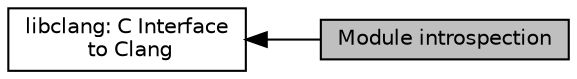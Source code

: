 digraph "Module introspection"
{
  bgcolor="transparent";
  edge [fontname="Helvetica",fontsize="10",labelfontname="Helvetica",labelfontsize="10"];
  node [fontname="Helvetica",fontsize="10",shape=box];
  rankdir=LR;
  Node2 [label="libclang: C Interface\l to Clang",height=0.2,width=0.4,color="black",URL="$group__CINDEX.html",tooltip="The C Interface to Clang provides a relatively small API that exposes facilities for parsing source c..."];
  Node1 [label="Module introspection",height=0.2,width=0.4,color="black", fillcolor="grey75", style="filled", fontcolor="black",tooltip="The functions in this group provide access to information about modules."];
  Node2->Node1 [shape=plaintext, dir="back", style="solid"];
}
